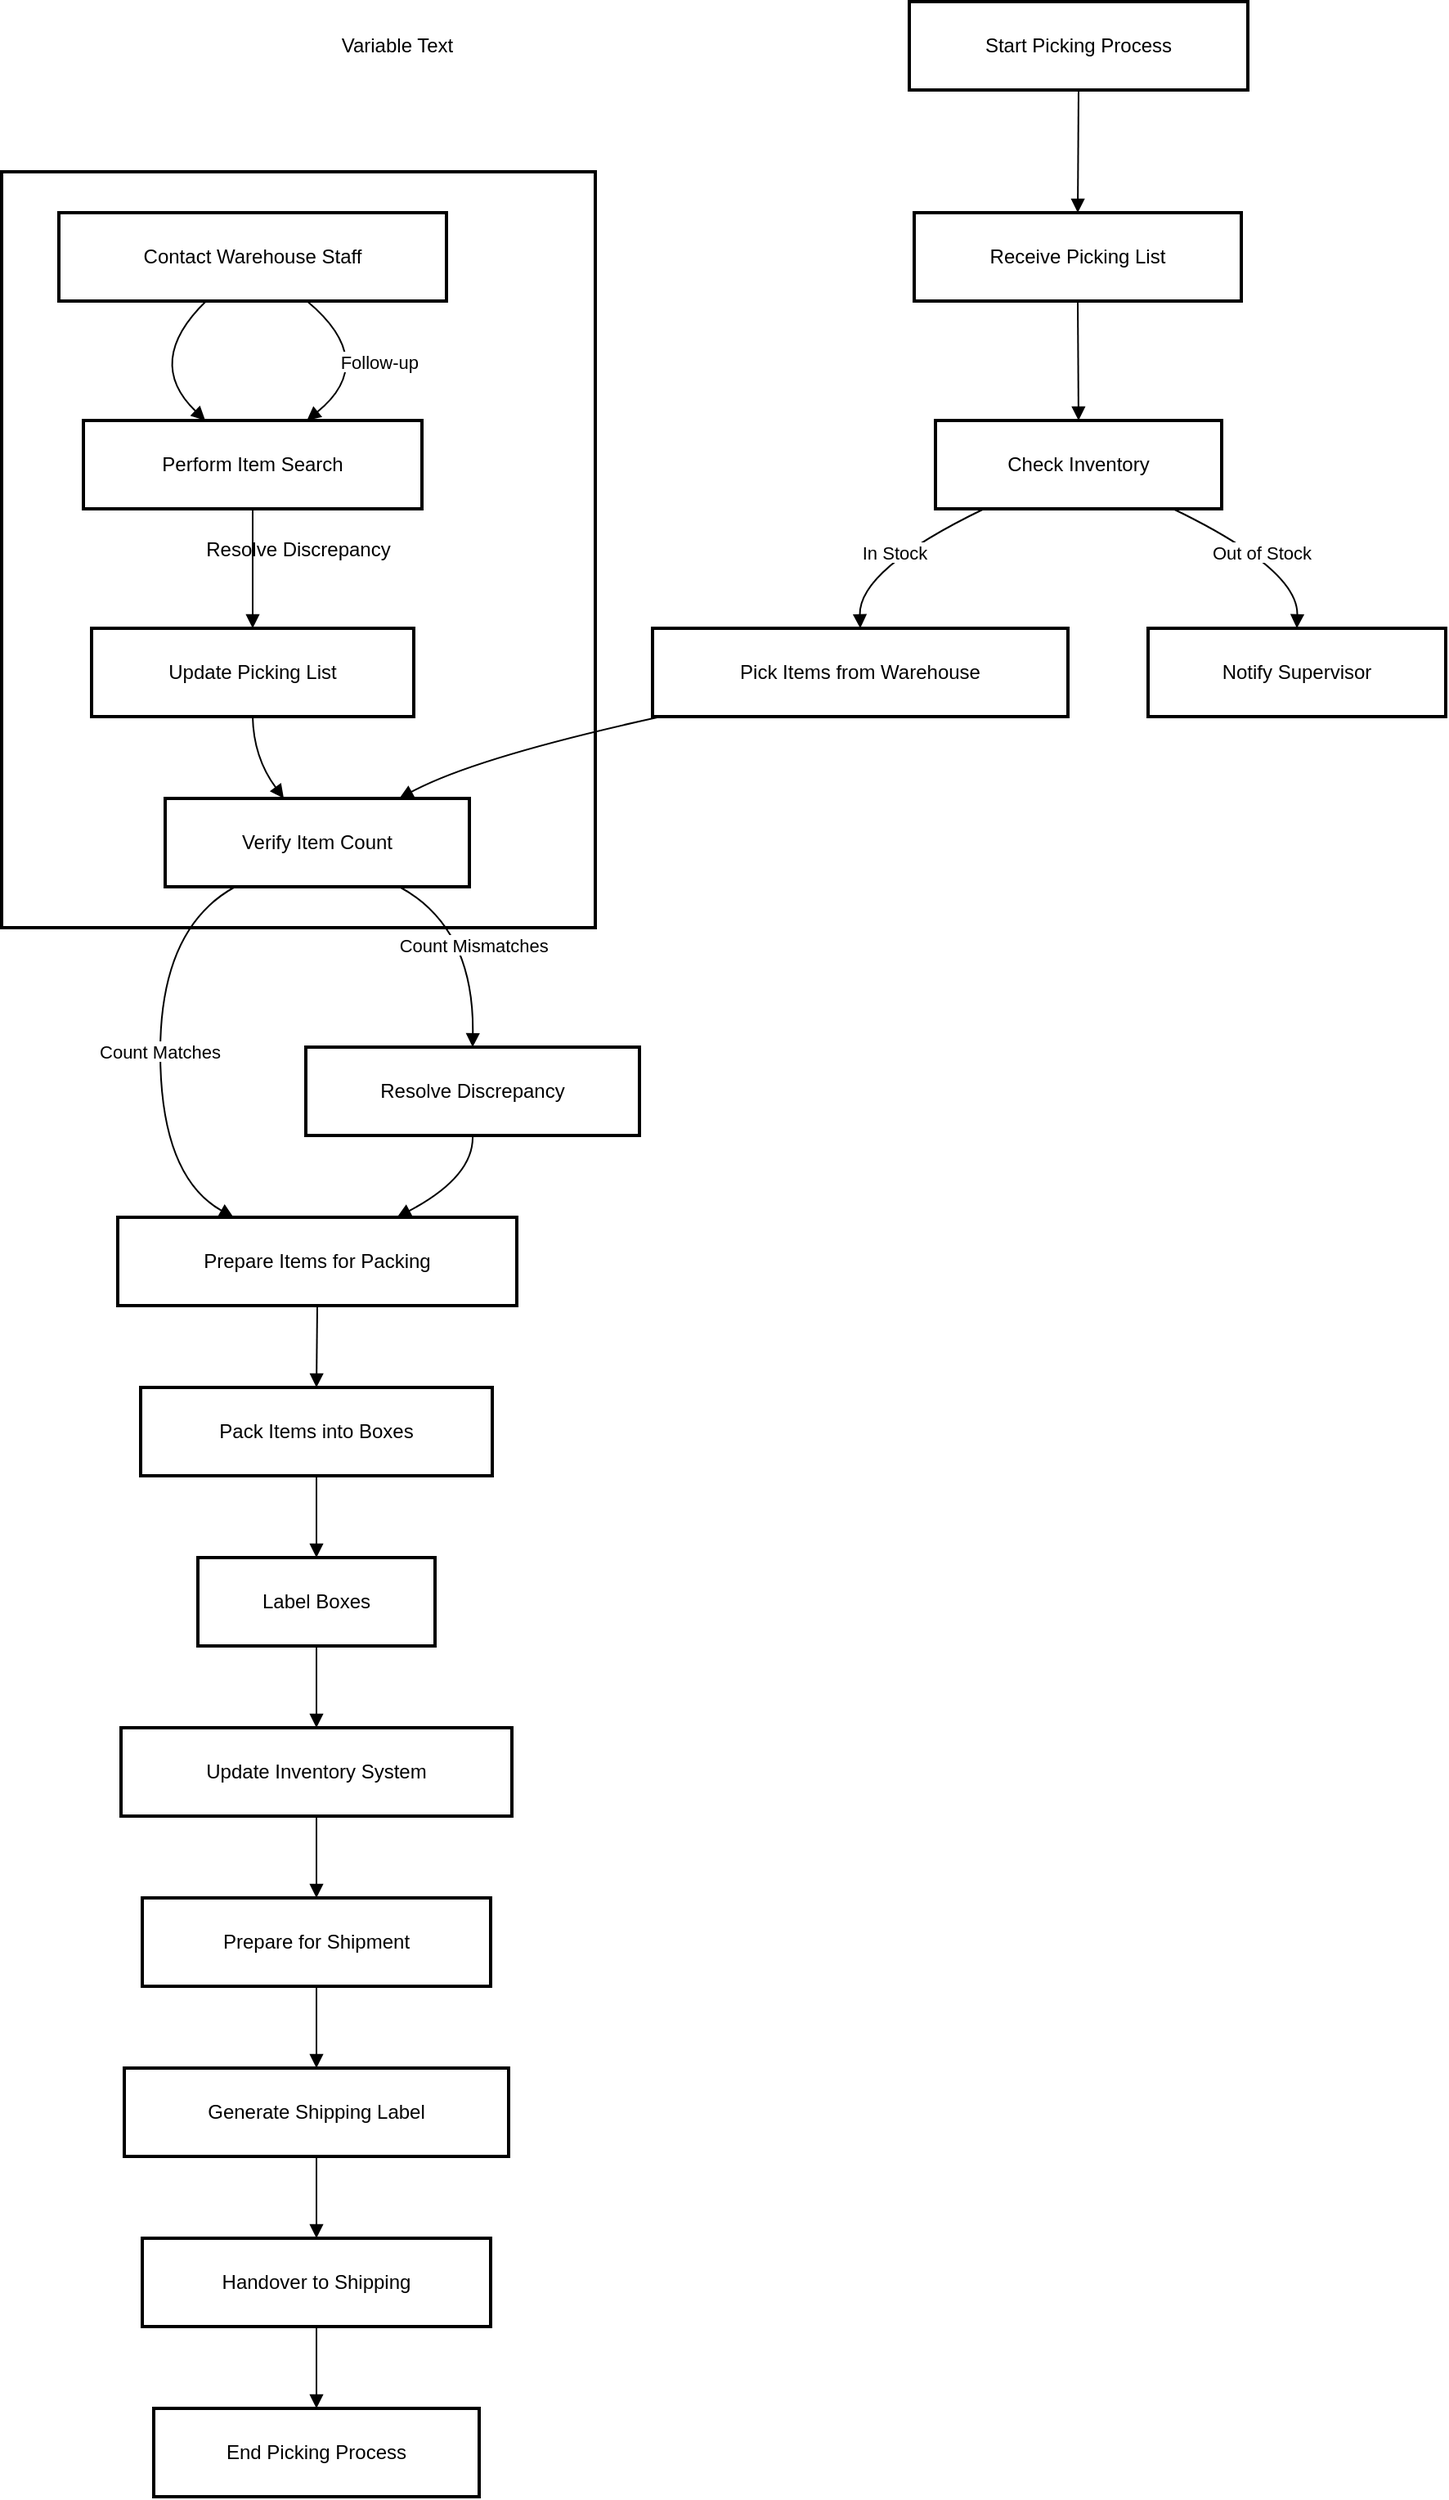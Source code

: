 <mxfile version="28.1.1">
  <diagram id="IzP2fd-_nfkPqGYXBXdL" name="Page-1">
    <mxGraphModel dx="1426" dy="757" grid="1" gridSize="10" guides="1" tooltips="1" connect="1" arrows="1" fold="1" page="1" pageScale="1" pageWidth="827" pageHeight="1169" math="0" shadow="0">
      <root>
        <mxCell id="0" />
        <mxCell id="1" parent="0" />
        <mxCell id="2" value="Resolve Discrepancy" style="whiteSpace=wrap;strokeWidth=2;" parent="1" vertex="1">
          <mxGeometry x="8" y="112" width="363" height="462" as="geometry" />
        </mxCell>
        <mxCell id="3" value="Start Picking Process" style="whiteSpace=wrap;strokeWidth=2;" parent="1" vertex="1">
          <mxGeometry x="563" y="8" width="207" height="54" as="geometry" />
        </mxCell>
        <mxCell id="4" value="Receive Picking List" style="whiteSpace=wrap;strokeWidth=2;" parent="1" vertex="1">
          <mxGeometry x="566" y="137" width="200" height="54" as="geometry" />
        </mxCell>
        <mxCell id="5" value="Check Inventory" style="whiteSpace=wrap;strokeWidth=2;" parent="1" vertex="1">
          <mxGeometry x="579" y="264" width="175" height="54" as="geometry" />
        </mxCell>
        <mxCell id="6" value="Pick Items from Warehouse" style="whiteSpace=wrap;strokeWidth=2;" parent="1" vertex="1">
          <mxGeometry x="406" y="391" width="254" height="54" as="geometry" />
        </mxCell>
        <mxCell id="7" value="Notify Supervisor" style="whiteSpace=wrap;strokeWidth=2;" parent="1" vertex="1">
          <mxGeometry x="709" y="391" width="182" height="54" as="geometry" />
        </mxCell>
        <mxCell id="8" value="Verify Item Count" style="whiteSpace=wrap;strokeWidth=2;" parent="1" vertex="1">
          <mxGeometry x="108" y="495" width="186" height="54" as="geometry" />
        </mxCell>
        <mxCell id="9" value="Prepare Items for Packing" style="whiteSpace=wrap;strokeWidth=2;" parent="1" vertex="1">
          <mxGeometry x="79" y="751" width="244" height="54" as="geometry" />
        </mxCell>
        <mxCell id="10" value="Resolve Discrepancy" style="whiteSpace=wrap;strokeWidth=2;" parent="1" vertex="1">
          <mxGeometry x="194" y="647" width="204" height="54" as="geometry" />
        </mxCell>
        <mxCell id="11" value="Pack Items into Boxes" style="whiteSpace=wrap;strokeWidth=2;" parent="1" vertex="1">
          <mxGeometry x="93" y="855" width="215" height="54" as="geometry" />
        </mxCell>
        <mxCell id="12" value="Label Boxes" style="whiteSpace=wrap;strokeWidth=2;" parent="1" vertex="1">
          <mxGeometry x="128" y="959" width="145" height="54" as="geometry" />
        </mxCell>
        <mxCell id="13" value="Update Inventory System" style="whiteSpace=wrap;strokeWidth=2;" parent="1" vertex="1">
          <mxGeometry x="81" y="1063" width="239" height="54" as="geometry" />
        </mxCell>
        <mxCell id="14" value="Prepare for Shipment" style="whiteSpace=wrap;strokeWidth=2;" parent="1" vertex="1">
          <mxGeometry x="94" y="1167" width="213" height="54" as="geometry" />
        </mxCell>
        <mxCell id="15" value="Generate Shipping Label" style="whiteSpace=wrap;strokeWidth=2;" parent="1" vertex="1">
          <mxGeometry x="83" y="1271" width="235" height="54" as="geometry" />
        </mxCell>
        <mxCell id="16" value="Handover to Shipping" style="whiteSpace=wrap;strokeWidth=2;" parent="1" vertex="1">
          <mxGeometry x="94" y="1375" width="213" height="54" as="geometry" />
        </mxCell>
        <mxCell id="17" value="End Picking Process" style="whiteSpace=wrap;strokeWidth=2;" parent="1" vertex="1">
          <mxGeometry x="101" y="1479" width="199" height="54" as="geometry" />
        </mxCell>
        <mxCell id="18" value="Contact Warehouse Staff" style="whiteSpace=wrap;strokeWidth=2;" parent="1" vertex="1">
          <mxGeometry x="43" y="137" width="237" height="54" as="geometry" />
        </mxCell>
        <mxCell id="19" value="Perform Item Search" style="whiteSpace=wrap;strokeWidth=2;" parent="1" vertex="1">
          <mxGeometry x="58" y="264" width="207" height="54" as="geometry" />
        </mxCell>
        <mxCell id="20" value="Update Picking List" style="whiteSpace=wrap;strokeWidth=2;" parent="1" vertex="1">
          <mxGeometry x="63" y="391" width="197" height="54" as="geometry" />
        </mxCell>
        <mxCell id="21" value="" style="curved=1;startArrow=none;endArrow=block;exitX=0.5;exitY=1;entryX=0.5;entryY=0;" parent="1" source="3" target="4" edge="1">
          <mxGeometry relative="1" as="geometry">
            <Array as="points" />
          </mxGeometry>
        </mxCell>
        <mxCell id="22" value="" style="curved=1;startArrow=none;endArrow=block;exitX=0.5;exitY=1;entryX=0.5;entryY=0;" parent="1" source="4" target="5" edge="1">
          <mxGeometry relative="1" as="geometry">
            <Array as="points" />
          </mxGeometry>
        </mxCell>
        <mxCell id="23" value="In Stock" style="curved=1;startArrow=none;endArrow=block;exitX=0.17;exitY=1;entryX=0.5;entryY=0;" parent="1" source="5" target="6" edge="1">
          <mxGeometry relative="1" as="geometry">
            <Array as="points">
              <mxPoint x="532" y="355" />
            </Array>
          </mxGeometry>
        </mxCell>
        <mxCell id="24" value="Out of Stock" style="curved=1;startArrow=none;endArrow=block;exitX=0.83;exitY=1;entryX=0.5;entryY=0;" parent="1" source="5" target="7" edge="1">
          <mxGeometry relative="1" as="geometry">
            <Array as="points">
              <mxPoint x="801" y="355" />
            </Array>
          </mxGeometry>
        </mxCell>
        <mxCell id="25" value="" style="curved=1;startArrow=none;endArrow=block;exitX=0.02;exitY=1;entryX=0.77;entryY=0;" parent="1" source="6" target="8" edge="1">
          <mxGeometry relative="1" as="geometry">
            <Array as="points">
              <mxPoint x="297" y="470" />
            </Array>
          </mxGeometry>
        </mxCell>
        <mxCell id="26" value="Count Matches" style="curved=1;startArrow=none;endArrow=block;exitX=0.23;exitY=1;entryX=0.29;entryY=0;" parent="1" source="8" target="9" edge="1">
          <mxGeometry relative="1" as="geometry">
            <Array as="points">
              <mxPoint x="105" y="574" />
              <mxPoint x="105" y="726" />
            </Array>
          </mxGeometry>
        </mxCell>
        <mxCell id="27" value="Count Mismatches" style="curved=1;startArrow=none;endArrow=block;exitX=0.77;exitY=1;entryX=0.5;entryY=0;" parent="1" source="8" target="10" edge="1">
          <mxGeometry relative="1" as="geometry">
            <Array as="points">
              <mxPoint x="297" y="574" />
            </Array>
          </mxGeometry>
        </mxCell>
        <mxCell id="28" value="" style="curved=1;startArrow=none;endArrow=block;exitX=0.5;exitY=1;entryX=0.7;entryY=0;" parent="1" source="10" target="9" edge="1">
          <mxGeometry relative="1" as="geometry">
            <Array as="points">
              <mxPoint x="297" y="726" />
            </Array>
          </mxGeometry>
        </mxCell>
        <mxCell id="29" value="" style="curved=1;startArrow=none;endArrow=block;exitX=0.5;exitY=1;entryX=0.5;entryY=0;" parent="1" source="9" target="11" edge="1">
          <mxGeometry relative="1" as="geometry">
            <Array as="points" />
          </mxGeometry>
        </mxCell>
        <mxCell id="30" value="" style="curved=1;startArrow=none;endArrow=block;exitX=0.5;exitY=1;entryX=0.5;entryY=0;" parent="1" source="11" target="12" edge="1">
          <mxGeometry relative="1" as="geometry">
            <Array as="points" />
          </mxGeometry>
        </mxCell>
        <mxCell id="31" value="" style="curved=1;startArrow=none;endArrow=block;exitX=0.5;exitY=1;entryX=0.5;entryY=0;" parent="1" source="12" target="13" edge="1">
          <mxGeometry relative="1" as="geometry">
            <Array as="points" />
          </mxGeometry>
        </mxCell>
        <mxCell id="32" value="" style="curved=1;startArrow=none;endArrow=block;exitX=0.5;exitY=1;entryX=0.5;entryY=0;" parent="1" source="13" target="14" edge="1">
          <mxGeometry relative="1" as="geometry">
            <Array as="points" />
          </mxGeometry>
        </mxCell>
        <mxCell id="33" value="" style="curved=1;startArrow=none;endArrow=block;exitX=0.5;exitY=1;entryX=0.5;entryY=0;" parent="1" source="14" target="15" edge="1">
          <mxGeometry relative="1" as="geometry">
            <Array as="points" />
          </mxGeometry>
        </mxCell>
        <mxCell id="34" value="" style="curved=1;startArrow=none;endArrow=block;exitX=0.5;exitY=1;entryX=0.5;entryY=0;" parent="1" source="15" target="16" edge="1">
          <mxGeometry relative="1" as="geometry">
            <Array as="points" />
          </mxGeometry>
        </mxCell>
        <mxCell id="35" value="" style="curved=1;startArrow=none;endArrow=block;exitX=0.5;exitY=1;entryX=0.5;entryY=0;" parent="1" source="16" target="17" edge="1">
          <mxGeometry relative="1" as="geometry">
            <Array as="points" />
          </mxGeometry>
        </mxCell>
        <mxCell id="36" value="" style="curved=1;startArrow=none;endArrow=block;exitX=0.38;exitY=1;entryX=0.36;entryY=0;" parent="1" source="18" target="19" edge="1">
          <mxGeometry relative="1" as="geometry">
            <Array as="points">
              <mxPoint x="95" y="228" />
            </Array>
          </mxGeometry>
        </mxCell>
        <mxCell id="37" value="" style="curved=1;startArrow=none;endArrow=block;exitX=0.5;exitY=1;entryX=0.5;entryY=0;" parent="1" source="19" target="20" edge="1">
          <mxGeometry relative="1" as="geometry">
            <Array as="points" />
          </mxGeometry>
        </mxCell>
        <mxCell id="38" value="" style="curved=1;startArrow=none;endArrow=block;exitX=0.5;exitY=1;entryX=0.39;entryY=0;" parent="1" source="20" target="8" edge="1">
          <mxGeometry relative="1" as="geometry">
            <Array as="points">
              <mxPoint x="162" y="470" />
            </Array>
          </mxGeometry>
        </mxCell>
        <mxCell id="39" value="Follow-up" style="curved=1;startArrow=none;endArrow=block;exitX=0.64;exitY=1;entryX=0.66;entryY=0;" parent="1" source="18" target="19" edge="1">
          <mxGeometry relative="1" as="geometry">
            <Array as="points">
              <mxPoint x="239" y="228" />
            </Array>
          </mxGeometry>
        </mxCell>
        <UserObject label="%name% Text" placeholders="1" name="Variable" id="3x4P2FekJ264p6kQjL1A-39">
          <mxCell style="text;html=1;strokeColor=none;fillColor=none;align=center;verticalAlign=middle;whiteSpace=wrap;overflow=hidden;" vertex="1" parent="1">
            <mxGeometry x="210" y="25" width="80" height="20" as="geometry" />
          </mxCell>
        </UserObject>
      </root>
    </mxGraphModel>
  </diagram>
</mxfile>
